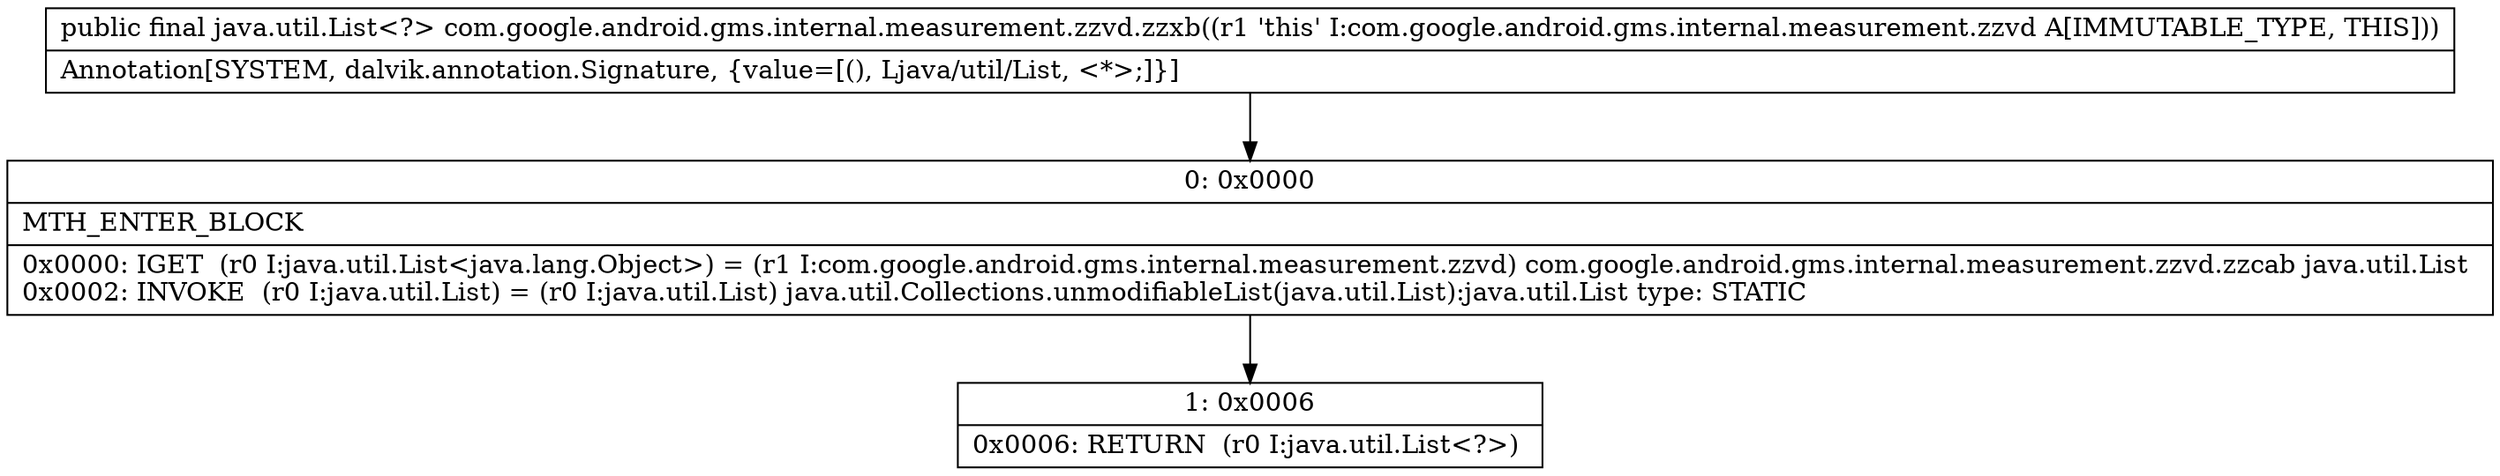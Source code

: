 digraph "CFG forcom.google.android.gms.internal.measurement.zzvd.zzxb()Ljava\/util\/List;" {
Node_0 [shape=record,label="{0\:\ 0x0000|MTH_ENTER_BLOCK\l|0x0000: IGET  (r0 I:java.util.List\<java.lang.Object\>) = (r1 I:com.google.android.gms.internal.measurement.zzvd) com.google.android.gms.internal.measurement.zzvd.zzcab java.util.List \l0x0002: INVOKE  (r0 I:java.util.List) = (r0 I:java.util.List) java.util.Collections.unmodifiableList(java.util.List):java.util.List type: STATIC \l}"];
Node_1 [shape=record,label="{1\:\ 0x0006|0x0006: RETURN  (r0 I:java.util.List\<?\>) \l}"];
MethodNode[shape=record,label="{public final java.util.List\<?\> com.google.android.gms.internal.measurement.zzvd.zzxb((r1 'this' I:com.google.android.gms.internal.measurement.zzvd A[IMMUTABLE_TYPE, THIS]))  | Annotation[SYSTEM, dalvik.annotation.Signature, \{value=[(), Ljava\/util\/List, \<*\>;]\}]\l}"];
MethodNode -> Node_0;
Node_0 -> Node_1;
}


